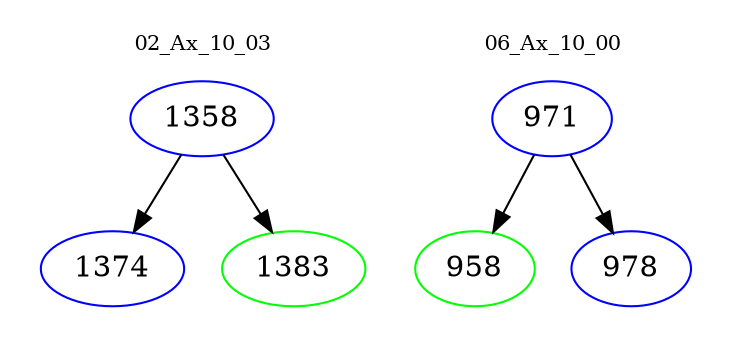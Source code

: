 digraph{
subgraph cluster_0 {
color = white
label = "02_Ax_10_03";
fontsize=10;
T0_1358 [label="1358", color="blue"]
T0_1358 -> T0_1374 [color="black"]
T0_1374 [label="1374", color="blue"]
T0_1358 -> T0_1383 [color="black"]
T0_1383 [label="1383", color="green"]
}
subgraph cluster_1 {
color = white
label = "06_Ax_10_00";
fontsize=10;
T1_971 [label="971", color="blue"]
T1_971 -> T1_958 [color="black"]
T1_958 [label="958", color="green"]
T1_971 -> T1_978 [color="black"]
T1_978 [label="978", color="blue"]
}
}
